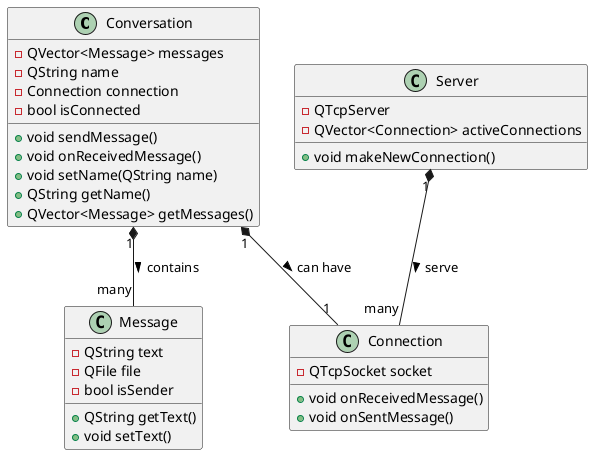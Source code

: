 
@startuml

class Conversation
class Message
class Server
class Connection

Conversation "1" *-- "many" Message : contains >
Server "1" *-- "many" Connection : serve >
Conversation "1" *-- "1" Connection : can have >


class Conversation {
+void sendMessage()
+void onReceivedMessage()
+void setName(QString name)
+QString getName()
+QVector<Message> getMessages()
-QVector<Message> messages
-QString name
-Connection connection
-bool isConnected

}

class Message {
+QString getText()
+void setText()

-QString text
-QFile file
-bool isSender
}

class Server {
+void makeNewConnection()
-QTcpServer
-QVector<Connection> activeConnections
}

class Connection {
+void onReceivedMessage()
+void onSentMessage()
-QTcpSocket socket

}

@enduml
